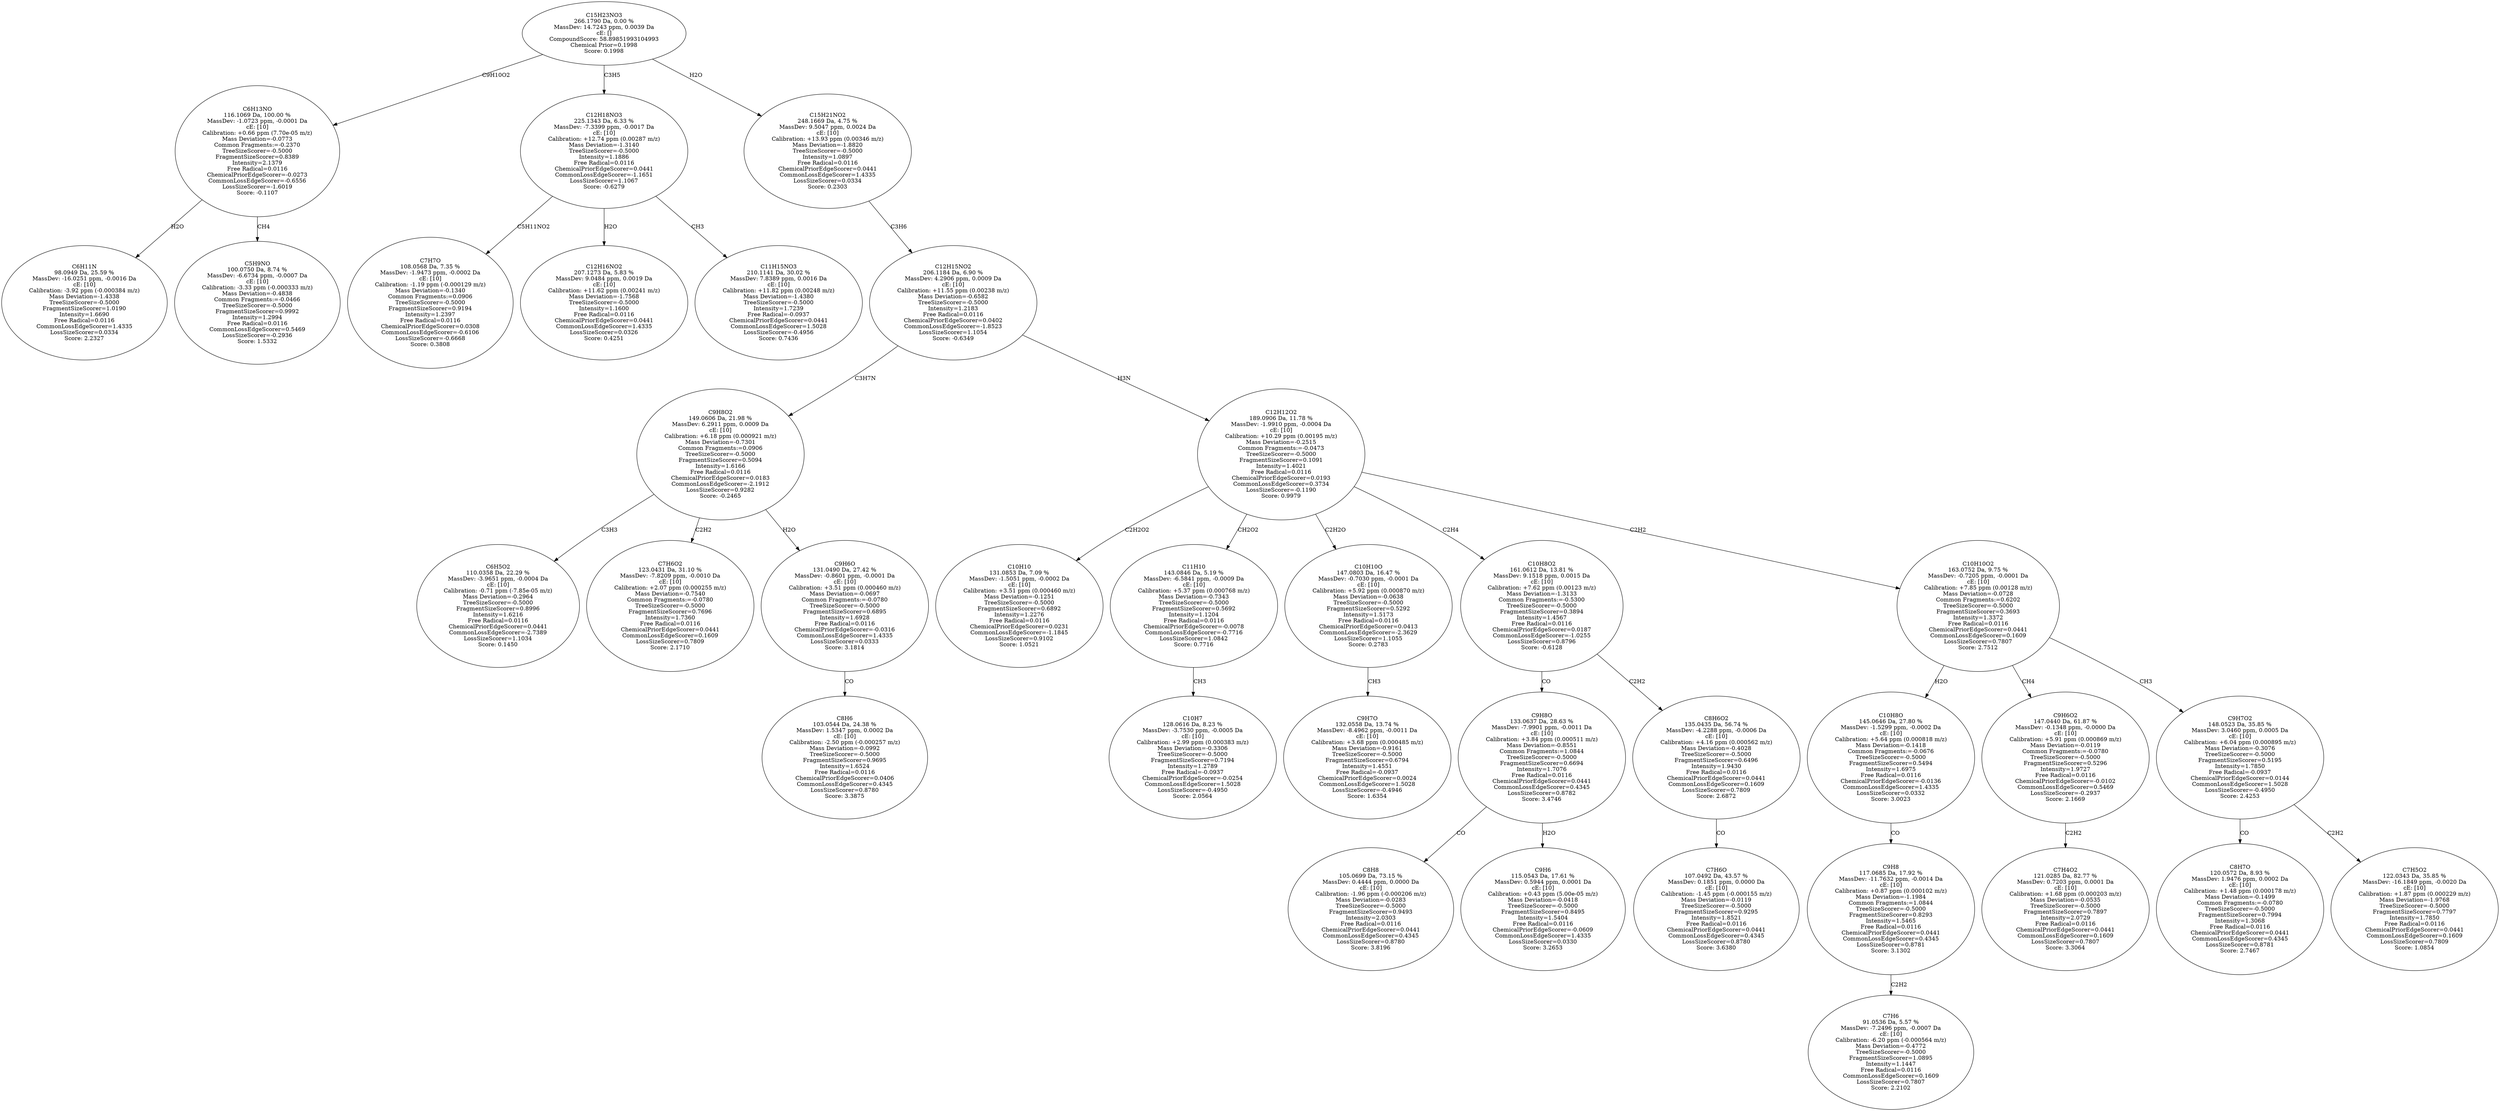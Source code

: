 strict digraph {
v1 [label="C6H11N\n98.0949 Da, 25.59 %\nMassDev: -16.0251 ppm, -0.0016 Da\ncE: [10]\nCalibration: -3.92 ppm (-0.000384 m/z)\nMass Deviation=-1.4338\nTreeSizeScorer=-0.5000\nFragmentSizeScorer=1.0190\nIntensity=1.6690\nFree Radical=0.0116\nCommonLossEdgeScorer=1.4335\nLossSizeScorer=0.0334\nScore: 2.2327"];
v2 [label="C5H9NO\n100.0750 Da, 8.74 %\nMassDev: -6.6734 ppm, -0.0007 Da\ncE: [10]\nCalibration: -3.33 ppm (-0.000333 m/z)\nMass Deviation=-0.4838\nCommon Fragments:=-0.0466\nTreeSizeScorer=-0.5000\nFragmentSizeScorer=0.9992\nIntensity=1.2994\nFree Radical=0.0116\nCommonLossEdgeScorer=0.5469\nLossSizeScorer=-0.2936\nScore: 1.5332"];
v3 [label="C6H13NO\n116.1069 Da, 100.00 %\nMassDev: -1.0723 ppm, -0.0001 Da\ncE: [10]\nCalibration: +0.66 ppm (7.70e-05 m/z)\nMass Deviation=-0.0773\nCommon Fragments:=-0.2370\nTreeSizeScorer=-0.5000\nFragmentSizeScorer=0.8389\nIntensity=2.1379\nFree Radical=0.0116\nChemicalPriorEdgeScorer=-0.0273\nCommonLossEdgeScorer=-0.6556\nLossSizeScorer=-1.6019\nScore: -0.1107"];
v4 [label="C7H7O\n108.0568 Da, 7.35 %\nMassDev: -1.9473 ppm, -0.0002 Da\ncE: [10]\nCalibration: -1.19 ppm (-0.000129 m/z)\nMass Deviation=-0.1340\nCommon Fragments:=0.0906\nTreeSizeScorer=-0.5000\nFragmentSizeScorer=0.9194\nIntensity=1.2397\nFree Radical=0.0116\nChemicalPriorEdgeScorer=0.0308\nCommonLossEdgeScorer=-0.6106\nLossSizeScorer=-0.6668\nScore: 0.3808"];
v5 [label="C12H16NO2\n207.1273 Da, 5.83 %\nMassDev: 9.0484 ppm, 0.0019 Da\ncE: [10]\nCalibration: +11.62 ppm (0.00241 m/z)\nMass Deviation=-1.7568\nTreeSizeScorer=-0.5000\nIntensity=1.1600\nFree Radical=0.0116\nChemicalPriorEdgeScorer=0.0441\nCommonLossEdgeScorer=1.4335\nLossSizeScorer=0.0326\nScore: 0.4251"];
v6 [label="C11H15NO3\n210.1141 Da, 30.02 %\nMassDev: 7.8389 ppm, 0.0016 Da\ncE: [10]\nCalibration: +11.82 ppm (0.00248 m/z)\nMass Deviation=-1.4380\nTreeSizeScorer=-0.5000\nIntensity=1.7239\nFree Radical=-0.0937\nChemicalPriorEdgeScorer=0.0441\nCommonLossEdgeScorer=1.5028\nLossSizeScorer=-0.4956\nScore: 0.7436"];
v7 [label="C12H18NO3\n225.1343 Da, 6.33 %\nMassDev: -7.3399 ppm, -0.0017 Da\ncE: [10]\nCalibration: +12.74 ppm (0.00287 m/z)\nMass Deviation=-1.3140\nTreeSizeScorer=-0.5000\nIntensity=1.1886\nFree Radical=0.0116\nChemicalPriorEdgeScorer=0.0441\nCommonLossEdgeScorer=-1.1651\nLossSizeScorer=1.1067\nScore: -0.6279"];
v8 [label="C6H5O2\n110.0358 Da, 22.29 %\nMassDev: -3.9651 ppm, -0.0004 Da\ncE: [10]\nCalibration: -0.71 ppm (-7.85e-05 m/z)\nMass Deviation=-0.2964\nTreeSizeScorer=-0.5000\nFragmentSizeScorer=0.8996\nIntensity=1.6216\nFree Radical=0.0116\nChemicalPriorEdgeScorer=0.0441\nCommonLossEdgeScorer=-2.7389\nLossSizeScorer=1.1034\nScore: 0.1450"];
v9 [label="C7H6O2\n123.0431 Da, 31.10 %\nMassDev: -7.8209 ppm, -0.0010 Da\ncE: [10]\nCalibration: +2.07 ppm (0.000255 m/z)\nMass Deviation=-0.7540\nCommon Fragments:=-0.0780\nTreeSizeScorer=-0.5000\nFragmentSizeScorer=0.7696\nIntensity=1.7360\nFree Radical=0.0116\nChemicalPriorEdgeScorer=0.0441\nCommonLossEdgeScorer=0.1609\nLossSizeScorer=0.7809\nScore: 2.1710"];
v10 [label="C8H6\n103.0544 Da, 24.38 %\nMassDev: 1.5347 ppm, 0.0002 Da\ncE: [10]\nCalibration: -2.50 ppm (-0.000257 m/z)\nMass Deviation=-0.0992\nTreeSizeScorer=-0.5000\nFragmentSizeScorer=0.9695\nIntensity=1.6524\nFree Radical=0.0116\nChemicalPriorEdgeScorer=0.0406\nCommonLossEdgeScorer=0.4345\nLossSizeScorer=0.8780\nScore: 3.3875"];
v11 [label="C9H6O\n131.0490 Da, 27.42 %\nMassDev: -0.8601 ppm, -0.0001 Da\ncE: [10]\nCalibration: +3.51 ppm (0.000460 m/z)\nMass Deviation=-0.0697\nCommon Fragments:=-0.0780\nTreeSizeScorer=-0.5000\nFragmentSizeScorer=0.6895\nIntensity=1.6928\nFree Radical=0.0116\nChemicalPriorEdgeScorer=-0.0316\nCommonLossEdgeScorer=1.4335\nLossSizeScorer=0.0333\nScore: 3.1814"];
v12 [label="C9H8O2\n149.0606 Da, 21.98 %\nMassDev: 6.2911 ppm, 0.0009 Da\ncE: [10]\nCalibration: +6.18 ppm (0.000921 m/z)\nMass Deviation=-0.7301\nCommon Fragments:=0.0906\nTreeSizeScorer=-0.5000\nFragmentSizeScorer=0.5094\nIntensity=1.6166\nFree Radical=0.0116\nChemicalPriorEdgeScorer=0.0183\nCommonLossEdgeScorer=-2.1912\nLossSizeScorer=0.9282\nScore: -0.2465"];
v13 [label="C10H10\n131.0853 Da, 7.09 %\nMassDev: -1.5051 ppm, -0.0002 Da\ncE: [10]\nCalibration: +3.51 ppm (0.000460 m/z)\nMass Deviation=-0.1251\nTreeSizeScorer=-0.5000\nFragmentSizeScorer=0.6892\nIntensity=1.2276\nFree Radical=0.0116\nChemicalPriorEdgeScorer=0.0231\nCommonLossEdgeScorer=-1.1845\nLossSizeScorer=0.9102\nScore: 1.0521"];
v14 [label="C10H7\n128.0616 Da, 8.23 %\nMassDev: -3.7530 ppm, -0.0005 Da\ncE: [10]\nCalibration: +2.99 ppm (0.000383 m/z)\nMass Deviation=-0.3306\nTreeSizeScorer=-0.5000\nFragmentSizeScorer=0.7194\nIntensity=1.2789\nFree Radical=-0.0937\nChemicalPriorEdgeScorer=-0.0254\nCommonLossEdgeScorer=1.5028\nLossSizeScorer=-0.4950\nScore: 2.0564"];
v15 [label="C11H10\n143.0846 Da, 5.19 %\nMassDev: -6.5841 ppm, -0.0009 Da\ncE: [10]\nCalibration: +5.37 ppm (0.000768 m/z)\nMass Deviation=-0.7343\nTreeSizeScorer=-0.5000\nFragmentSizeScorer=0.5692\nIntensity=1.1204\nFree Radical=0.0116\nChemicalPriorEdgeScorer=-0.0078\nCommonLossEdgeScorer=-0.7716\nLossSizeScorer=1.0842\nScore: 0.7716"];
v16 [label="C9H7O\n132.0558 Da, 13.74 %\nMassDev: -8.4962 ppm, -0.0011 Da\ncE: [10]\nCalibration: +3.68 ppm (0.000485 m/z)\nMass Deviation=-0.9161\nTreeSizeScorer=-0.5000\nFragmentSizeScorer=0.6794\nIntensity=1.4551\nFree Radical=-0.0937\nChemicalPriorEdgeScorer=0.0024\nCommonLossEdgeScorer=1.5028\nLossSizeScorer=-0.4946\nScore: 1.6354"];
v17 [label="C10H10O\n147.0803 Da, 16.47 %\nMassDev: -0.7030 ppm, -0.0001 Da\ncE: [10]\nCalibration: +5.92 ppm (0.000870 m/z)\nMass Deviation=-0.0638\nTreeSizeScorer=-0.5000\nFragmentSizeScorer=0.5292\nIntensity=1.5173\nFree Radical=0.0116\nChemicalPriorEdgeScorer=0.0413\nCommonLossEdgeScorer=-2.3629\nLossSizeScorer=1.1055\nScore: 0.2783"];
v18 [label="C8H8\n105.0699 Da, 73.15 %\nMassDev: 0.4444 ppm, 0.0000 Da\ncE: [10]\nCalibration: -1.96 ppm (-0.000206 m/z)\nMass Deviation=-0.0283\nTreeSizeScorer=-0.5000\nFragmentSizeScorer=0.9493\nIntensity=2.0303\nFree Radical=0.0116\nChemicalPriorEdgeScorer=0.0441\nCommonLossEdgeScorer=0.4345\nLossSizeScorer=0.8780\nScore: 3.8196"];
v19 [label="C9H6\n115.0543 Da, 17.61 %\nMassDev: 0.5944 ppm, 0.0001 Da\ncE: [10]\nCalibration: +0.43 ppm (5.00e-05 m/z)\nMass Deviation=-0.0418\nTreeSizeScorer=-0.5000\nFragmentSizeScorer=0.8495\nIntensity=1.5404\nFree Radical=0.0116\nChemicalPriorEdgeScorer=-0.0609\nCommonLossEdgeScorer=1.4335\nLossSizeScorer=0.0330\nScore: 3.2653"];
v20 [label="C9H8O\n133.0637 Da, 28.63 %\nMassDev: -7.9901 ppm, -0.0011 Da\ncE: [10]\nCalibration: +3.84 ppm (0.000511 m/z)\nMass Deviation=-0.8551\nCommon Fragments:=1.0844\nTreeSizeScorer=-0.5000\nFragmentSizeScorer=0.6694\nIntensity=1.7076\nFree Radical=0.0116\nChemicalPriorEdgeScorer=0.0441\nCommonLossEdgeScorer=0.4345\nLossSizeScorer=0.8782\nScore: 3.4746"];
v21 [label="C7H6O\n107.0492 Da, 43.57 %\nMassDev: 0.1851 ppm, 0.0000 Da\ncE: [10]\nCalibration: -1.45 ppm (-0.000155 m/z)\nMass Deviation=-0.0119\nTreeSizeScorer=-0.5000\nFragmentSizeScorer=0.9295\nIntensity=1.8521\nFree Radical=0.0116\nChemicalPriorEdgeScorer=0.0441\nCommonLossEdgeScorer=0.4345\nLossSizeScorer=0.8780\nScore: 3.6380"];
v22 [label="C8H6O2\n135.0435 Da, 56.74 %\nMassDev: -4.2288 ppm, -0.0006 Da\ncE: [10]\nCalibration: +4.16 ppm (0.000562 m/z)\nMass Deviation=-0.4028\nTreeSizeScorer=-0.5000\nFragmentSizeScorer=0.6496\nIntensity=1.9430\nFree Radical=0.0116\nChemicalPriorEdgeScorer=0.0441\nCommonLossEdgeScorer=0.1609\nLossSizeScorer=0.7809\nScore: 2.6872"];
v23 [label="C10H8O2\n161.0612 Da, 13.81 %\nMassDev: 9.1518 ppm, 0.0015 Da\ncE: [10]\nCalibration: +7.62 ppm (0.00123 m/z)\nMass Deviation=-1.3133\nCommon Fragments:=-0.5300\nTreeSizeScorer=-0.5000\nFragmentSizeScorer=0.3894\nIntensity=1.4567\nFree Radical=0.0116\nChemicalPriorEdgeScorer=0.0187\nCommonLossEdgeScorer=-1.0255\nLossSizeScorer=0.8796\nScore: -0.6128"];
v24 [label="C7H6\n91.0536 Da, 5.57 %\nMassDev: -7.2496 ppm, -0.0007 Da\ncE: [10]\nCalibration: -6.20 ppm (-0.000564 m/z)\nMass Deviation=-0.4772\nTreeSizeScorer=-0.5000\nFragmentSizeScorer=1.0895\nIntensity=1.1447\nFree Radical=0.0116\nCommonLossEdgeScorer=0.1609\nLossSizeScorer=0.7807\nScore: 2.2102"];
v25 [label="C9H8\n117.0685 Da, 17.92 %\nMassDev: -11.7632 ppm, -0.0014 Da\ncE: [10]\nCalibration: +0.87 ppm (0.000102 m/z)\nMass Deviation=-1.1984\nCommon Fragments:=1.0844\nTreeSizeScorer=-0.5000\nFragmentSizeScorer=0.8293\nIntensity=1.5465\nFree Radical=0.0116\nChemicalPriorEdgeScorer=0.0441\nCommonLossEdgeScorer=0.4345\nLossSizeScorer=0.8781\nScore: 3.1302"];
v26 [label="C10H8O\n145.0646 Da, 27.80 %\nMassDev: -1.5299 ppm, -0.0002 Da\ncE: [10]\nCalibration: +5.64 ppm (0.000818 m/z)\nMass Deviation=-0.1418\nCommon Fragments:=-0.0676\nTreeSizeScorer=-0.5000\nFragmentSizeScorer=0.5494\nIntensity=1.6975\nFree Radical=0.0116\nChemicalPriorEdgeScorer=-0.0136\nCommonLossEdgeScorer=1.4335\nLossSizeScorer=0.0332\nScore: 3.0023"];
v27 [label="C7H4O2\n121.0285 Da, 82.77 %\nMassDev: 0.7203 ppm, 0.0001 Da\ncE: [10]\nCalibration: +1.68 ppm (0.000203 m/z)\nMass Deviation=-0.0535\nTreeSizeScorer=-0.5000\nFragmentSizeScorer=0.7897\nIntensity=2.0729\nFree Radical=0.0116\nChemicalPriorEdgeScorer=0.0441\nCommonLossEdgeScorer=0.1609\nLossSizeScorer=0.7807\nScore: 3.3064"];
v28 [label="C9H6O2\n147.0440 Da, 61.87 %\nMassDev: -0.1348 ppm, -0.0000 Da\ncE: [10]\nCalibration: +5.91 ppm (0.000869 m/z)\nMass Deviation=-0.0119\nCommon Fragments:=-0.0780\nTreeSizeScorer=-0.5000\nFragmentSizeScorer=0.5296\nIntensity=1.9727\nFree Radical=0.0116\nChemicalPriorEdgeScorer=-0.0102\nCommonLossEdgeScorer=0.5469\nLossSizeScorer=-0.2937\nScore: 2.1669"];
v29 [label="C8H7O\n120.0572 Da, 8.93 %\nMassDev: 1.9476 ppm, 0.0002 Da\ncE: [10]\nCalibration: +1.48 ppm (0.000178 m/z)\nMass Deviation=-0.1499\nCommon Fragments:=-0.0780\nTreeSizeScorer=-0.5000\nFragmentSizeScorer=0.7994\nIntensity=1.3068\nFree Radical=0.0116\nChemicalPriorEdgeScorer=0.0441\nCommonLossEdgeScorer=0.4345\nLossSizeScorer=0.8781\nScore: 2.7467"];
v30 [label="C7H5O2\n122.0343 Da, 35.85 %\nMassDev: -16.1849 ppm, -0.0020 Da\ncE: [10]\nCalibration: +1.87 ppm (0.000229 m/z)\nMass Deviation=-1.9768\nTreeSizeScorer=-0.5000\nFragmentSizeScorer=0.7797\nIntensity=1.7850\nFree Radical=0.0116\nChemicalPriorEdgeScorer=0.0441\nCommonLossEdgeScorer=0.1609\nLossSizeScorer=0.7809\nScore: 1.0854"];
v31 [label="C9H7O2\n148.0523 Da, 35.85 %\nMassDev: 3.0460 ppm, 0.0005 Da\ncE: [10]\nCalibration: +6.04 ppm (0.000895 m/z)\nMass Deviation=-0.3076\nTreeSizeScorer=-0.5000\nFragmentSizeScorer=0.5195\nIntensity=1.7850\nFree Radical=-0.0937\nChemicalPriorEdgeScorer=0.0144\nCommonLossEdgeScorer=1.5028\nLossSizeScorer=-0.4950\nScore: 2.4253"];
v32 [label="C10H10O2\n163.0752 Da, 9.75 %\nMassDev: -0.7205 ppm, -0.0001 Da\ncE: [10]\nCalibration: +7.85 ppm (0.00128 m/z)\nMass Deviation=-0.0728\nCommon Fragments:=0.6202\nTreeSizeScorer=-0.5000\nFragmentSizeScorer=0.3693\nIntensity=1.3372\nFree Radical=0.0116\nChemicalPriorEdgeScorer=0.0441\nCommonLossEdgeScorer=0.1609\nLossSizeScorer=0.7807\nScore: 2.7512"];
v33 [label="C12H12O2\n189.0906 Da, 11.78 %\nMassDev: -1.9910 ppm, -0.0004 Da\ncE: [10]\nCalibration: +10.29 ppm (0.00195 m/z)\nMass Deviation=-0.2515\nCommon Fragments:=-0.0473\nTreeSizeScorer=-0.5000\nFragmentSizeScorer=0.1091\nIntensity=1.4021\nFree Radical=0.0116\nChemicalPriorEdgeScorer=0.0193\nCommonLossEdgeScorer=0.3734\nLossSizeScorer=-0.1190\nScore: 0.9979"];
v34 [label="C12H15NO2\n206.1184 Da, 6.90 %\nMassDev: 4.2906 ppm, 0.0009 Da\ncE: [10]\nCalibration: +11.55 ppm (0.00238 m/z)\nMass Deviation=-0.6582\nTreeSizeScorer=-0.5000\nIntensity=1.2183\nFree Radical=0.0116\nChemicalPriorEdgeScorer=0.0402\nCommonLossEdgeScorer=-1.8523\nLossSizeScorer=1.1054\nScore: -0.6349"];
v35 [label="C15H21NO2\n248.1669 Da, 4.75 %\nMassDev: 9.5047 ppm, 0.0024 Da\ncE: [10]\nCalibration: +13.93 ppm (0.00346 m/z)\nMass Deviation=-1.8820\nTreeSizeScorer=-0.5000\nIntensity=1.0897\nFree Radical=0.0116\nChemicalPriorEdgeScorer=0.0441\nCommonLossEdgeScorer=1.4335\nLossSizeScorer=0.0334\nScore: 0.2303"];
v36 [label="C15H23NO3\n266.1790 Da, 0.00 %\nMassDev: 14.7243 ppm, 0.0039 Da\ncE: []\nCompoundScore: 58.89851993104993\nChemical Prior=0.1998\nScore: 0.1998"];
v3 -> v1 [label="H2O"];
v3 -> v2 [label="CH4"];
v36 -> v3 [label="C9H10O2"];
v7 -> v4 [label="C5H11NO2"];
v7 -> v5 [label="H2O"];
v7 -> v6 [label="CH3"];
v36 -> v7 [label="C3H5"];
v12 -> v8 [label="C3H3"];
v12 -> v9 [label="C2H2"];
v11 -> v10 [label="CO"];
v12 -> v11 [label="H2O"];
v34 -> v12 [label="C3H7N"];
v33 -> v13 [label="C2H2O2"];
v15 -> v14 [label="CH3"];
v33 -> v15 [label="CH2O2"];
v17 -> v16 [label="CH3"];
v33 -> v17 [label="C2H2O"];
v20 -> v18 [label="CO"];
v20 -> v19 [label="H2O"];
v23 -> v20 [label="CO"];
v22 -> v21 [label="CO"];
v23 -> v22 [label="C2H2"];
v33 -> v23 [label="C2H4"];
v25 -> v24 [label="C2H2"];
v26 -> v25 [label="CO"];
v32 -> v26 [label="H2O"];
v28 -> v27 [label="C2H2"];
v32 -> v28 [label="CH4"];
v31 -> v29 [label="CO"];
v31 -> v30 [label="C2H2"];
v32 -> v31 [label="CH3"];
v33 -> v32 [label="C2H2"];
v34 -> v33 [label="H3N"];
v35 -> v34 [label="C3H6"];
v36 -> v35 [label="H2O"];
}